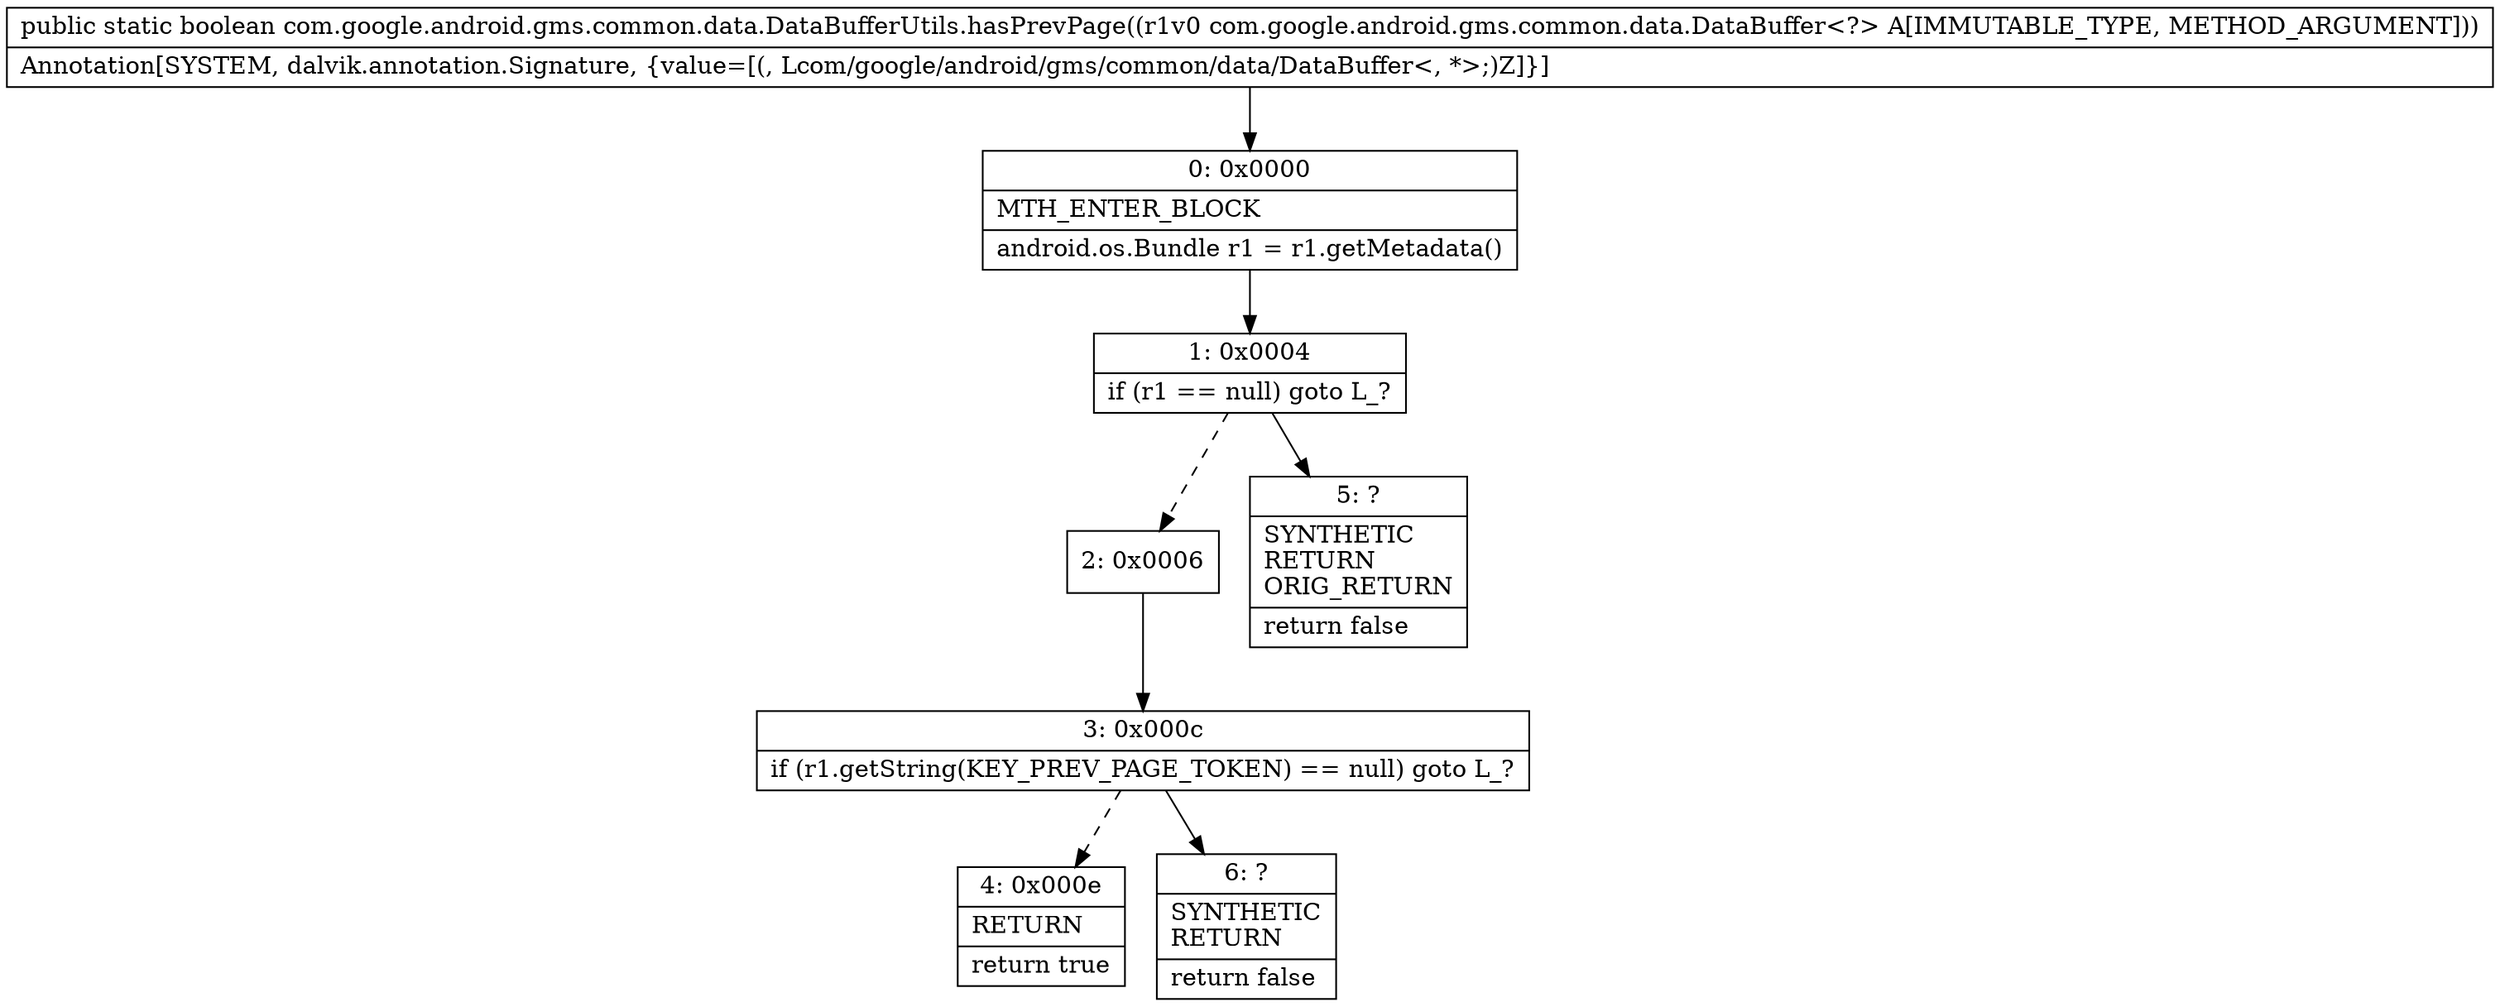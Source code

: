 digraph "CFG forcom.google.android.gms.common.data.DataBufferUtils.hasPrevPage(Lcom\/google\/android\/gms\/common\/data\/DataBuffer;)Z" {
Node_0 [shape=record,label="{0\:\ 0x0000|MTH_ENTER_BLOCK\l|android.os.Bundle r1 = r1.getMetadata()\l}"];
Node_1 [shape=record,label="{1\:\ 0x0004|if (r1 == null) goto L_?\l}"];
Node_2 [shape=record,label="{2\:\ 0x0006}"];
Node_3 [shape=record,label="{3\:\ 0x000c|if (r1.getString(KEY_PREV_PAGE_TOKEN) == null) goto L_?\l}"];
Node_4 [shape=record,label="{4\:\ 0x000e|RETURN\l|return true\l}"];
Node_5 [shape=record,label="{5\:\ ?|SYNTHETIC\lRETURN\lORIG_RETURN\l|return false\l}"];
Node_6 [shape=record,label="{6\:\ ?|SYNTHETIC\lRETURN\l|return false\l}"];
MethodNode[shape=record,label="{public static boolean com.google.android.gms.common.data.DataBufferUtils.hasPrevPage((r1v0 com.google.android.gms.common.data.DataBuffer\<?\> A[IMMUTABLE_TYPE, METHOD_ARGUMENT]))  | Annotation[SYSTEM, dalvik.annotation.Signature, \{value=[(, Lcom\/google\/android\/gms\/common\/data\/DataBuffer\<, *\>;)Z]\}]\l}"];
MethodNode -> Node_0;
Node_0 -> Node_1;
Node_1 -> Node_2[style=dashed];
Node_1 -> Node_5;
Node_2 -> Node_3;
Node_3 -> Node_4[style=dashed];
Node_3 -> Node_6;
}

